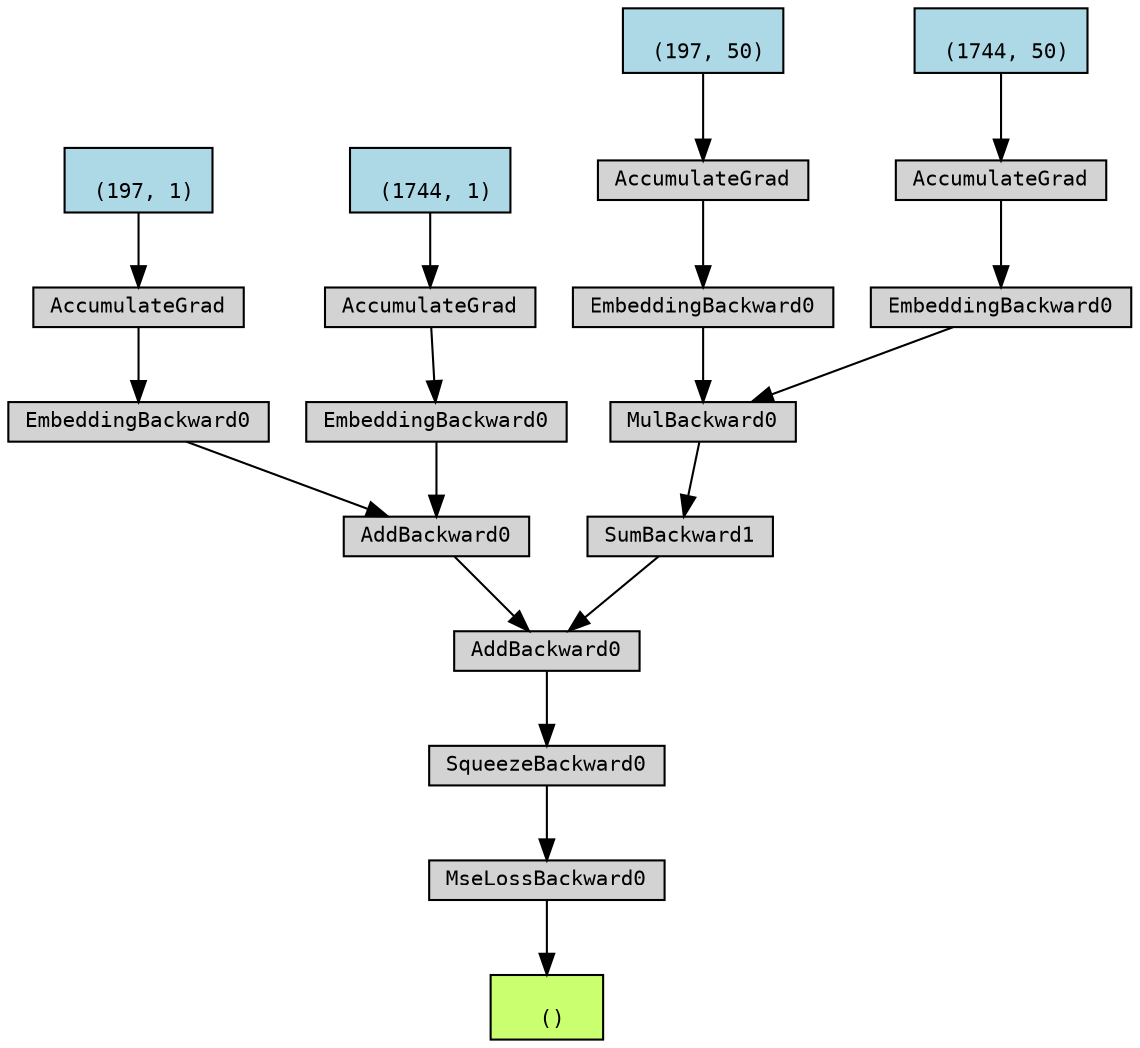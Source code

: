 digraph {
	graph [size="12,12"]
	node [align=left fontname=monospace fontsize=10 height=0.2 ranksep=0.1 shape=box style=filled]
	5390885856 [label="
 ()" fillcolor=darkolivegreen1]
	5391512576 [label=MseLossBackward0]
	5391511232 -> 5391512576
	5391511232 [label=SqueezeBackward0]
	5391515600 -> 5391511232
	5391515600 [label=AddBackward0]
	5391515552 -> 5391515600
	5391515552 [label=AddBackward0]
	5391511520 -> 5391515552
	5391511520 [label=EmbeddingBackward0]
	5367164800 -> 5391511520
	5370780208 [label="
 (197, 1)" fillcolor=lightblue]
	5370780208 -> 5367164800
	5367164800 [label=AccumulateGrad]
	5391511616 -> 5391515552
	5391511616 [label=EmbeddingBackward0]
	5367166816 -> 5391511616
	5391015648 [label="
 (1744, 1)" fillcolor=lightblue]
	5391015648 -> 5367166816
	5367166816 [label=AccumulateGrad]
	5391512528 -> 5391515600
	5391512528 [label=SumBackward1]
	5367166432 -> 5391512528
	5367166432 [label=MulBackward0]
	5367164560 -> 5367166432
	5367164560 [label=EmbeddingBackward0]
	5367165088 -> 5367164560
	5131731248 [label="
 (197, 50)" fillcolor=lightblue]
	5131731248 -> 5367165088
	5367165088 [label=AccumulateGrad]
	5367166000 -> 5367166432
	5367166000 [label=EmbeddingBackward0]
	5367164656 -> 5367166000
	5122763376 [label="
 (1744, 50)" fillcolor=lightblue]
	5122763376 -> 5367164656
	5367164656 [label=AccumulateGrad]
	5391512576 -> 5390885856
}
